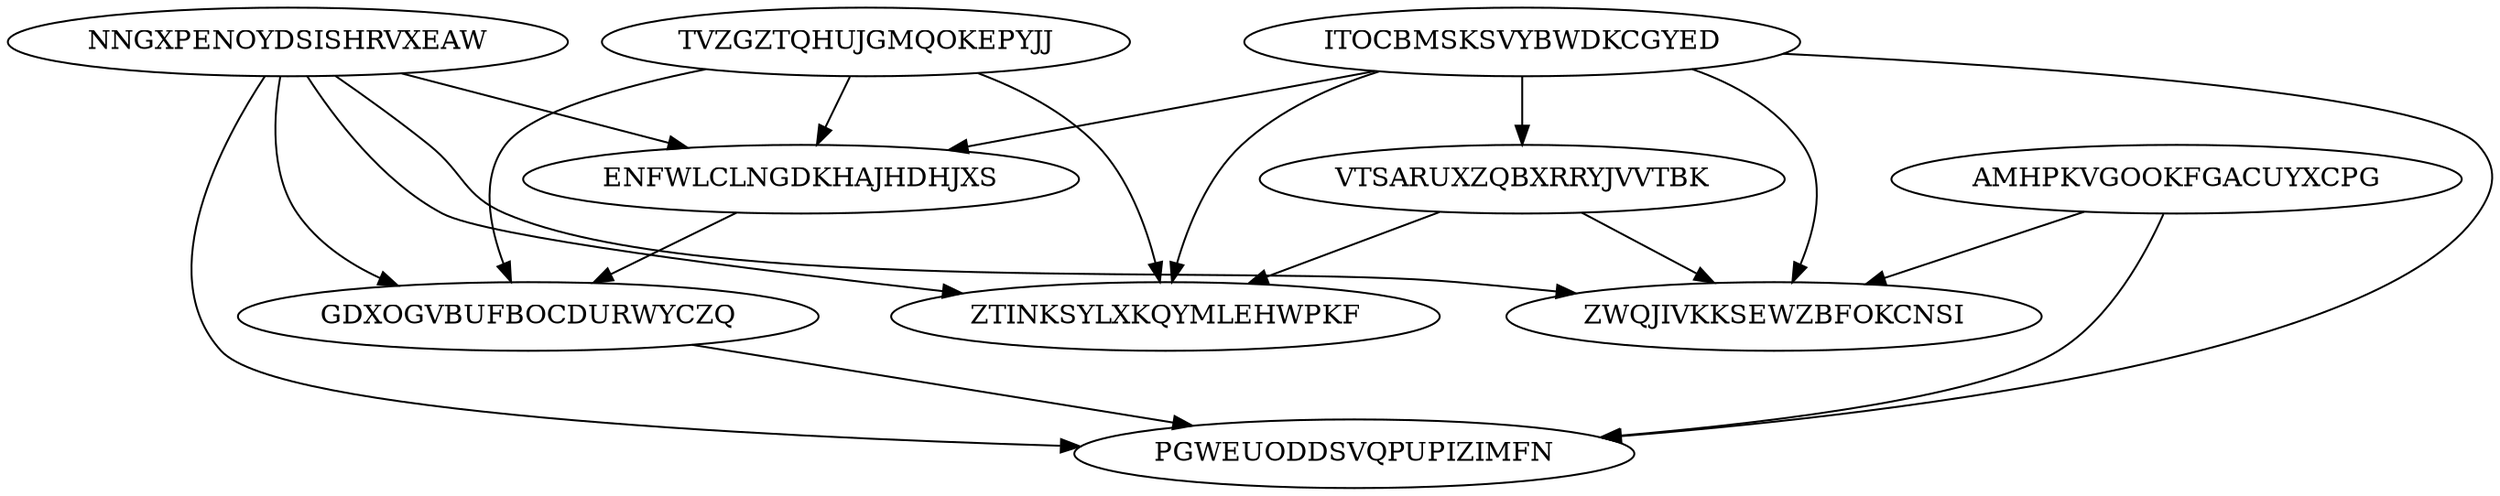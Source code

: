 digraph "N10M19" {
	AMHPKVGOOKFGACUYXCPG			[Weight=15, Start=0, Processor=1];
	TVZGZTQHUJGMQOKEPYJJ			[Weight=14, Start=0, Processor=2];
	ITOCBMSKSVYBWDKCGYED			[Weight=11, Start=0, Processor=3];
	NNGXPENOYDSISHRVXEAW			[Weight=17, Start=0, Processor=4];
	ENFWLCLNGDKHAJHDHJXS			[Weight=15, Start=27, Processor=2];
	GDXOGVBUFBOCDURWYCZQ			[Weight=18, Start=42, Processor=2];
	VTSARUXZQBXRRYJVVTBK			[Weight=19, Start=11, Processor=3];
	ZWQJIVKKSEWZBFOKCNSI			[Weight=20, Start=44, Processor=1];
	ZTINKSYLXKQYMLEHWPKF			[Weight=13, Start=36, Processor=3];
	PGWEUODDSVQPUPIZIMFN			[Weight=15, Start=60, Processor=2];
	AMHPKVGOOKFGACUYXCPG -> ZWQJIVKKSEWZBFOKCNSI		[Weight=20];
	TVZGZTQHUJGMQOKEPYJJ -> ZTINKSYLXKQYMLEHWPKF		[Weight=16];
	TVZGZTQHUJGMQOKEPYJJ -> ENFWLCLNGDKHAJHDHJXS		[Weight=18];
	ITOCBMSKSVYBWDKCGYED -> ZWQJIVKKSEWZBFOKCNSI		[Weight=15];
	ITOCBMSKSVYBWDKCGYED -> ZTINKSYLXKQYMLEHWPKF		[Weight=14];
	AMHPKVGOOKFGACUYXCPG -> PGWEUODDSVQPUPIZIMFN		[Weight=12];
	ITOCBMSKSVYBWDKCGYED -> ENFWLCLNGDKHAJHDHJXS		[Weight=15];
	NNGXPENOYDSISHRVXEAW -> GDXOGVBUFBOCDURWYCZQ		[Weight=17];
	TVZGZTQHUJGMQOKEPYJJ -> GDXOGVBUFBOCDURWYCZQ		[Weight=11];
	VTSARUXZQBXRRYJVVTBK -> ZWQJIVKKSEWZBFOKCNSI		[Weight=14];
	NNGXPENOYDSISHRVXEAW -> ZTINKSYLXKQYMLEHWPKF		[Weight=19];
	ENFWLCLNGDKHAJHDHJXS -> GDXOGVBUFBOCDURWYCZQ		[Weight=15];
	GDXOGVBUFBOCDURWYCZQ -> PGWEUODDSVQPUPIZIMFN		[Weight=10];
	VTSARUXZQBXRRYJVVTBK -> ZTINKSYLXKQYMLEHWPKF		[Weight=12];
	ITOCBMSKSVYBWDKCGYED -> VTSARUXZQBXRRYJVVTBK		[Weight=20];
	NNGXPENOYDSISHRVXEAW -> PGWEUODDSVQPUPIZIMFN		[Weight=14];
	ITOCBMSKSVYBWDKCGYED -> PGWEUODDSVQPUPIZIMFN		[Weight=11];
	NNGXPENOYDSISHRVXEAW -> ZWQJIVKKSEWZBFOKCNSI		[Weight=10];
	NNGXPENOYDSISHRVXEAW -> ENFWLCLNGDKHAJHDHJXS		[Weight=10];
}
